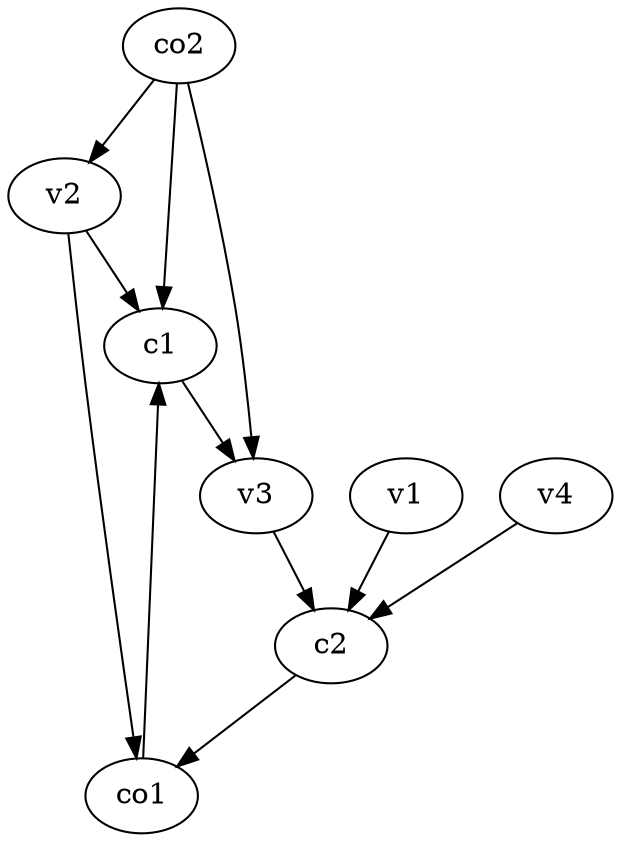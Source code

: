 strict digraph  {
c1;
c2;
v1;
v2;
v3;
v4;
co1;
co2;
c1 -> v3  [weight=1];
c2 -> co1  [weight=1];
v1 -> c2  [weight=1];
v2 -> c1  [weight=1];
v2 -> co1  [weight=1];
v3 -> c2  [weight=1];
v4 -> c2  [weight=1];
co1 -> c1  [weight=1];
co2 -> c1  [weight=1];
co2 -> v2  [weight=1];
co2 -> v3  [weight=1];
}
